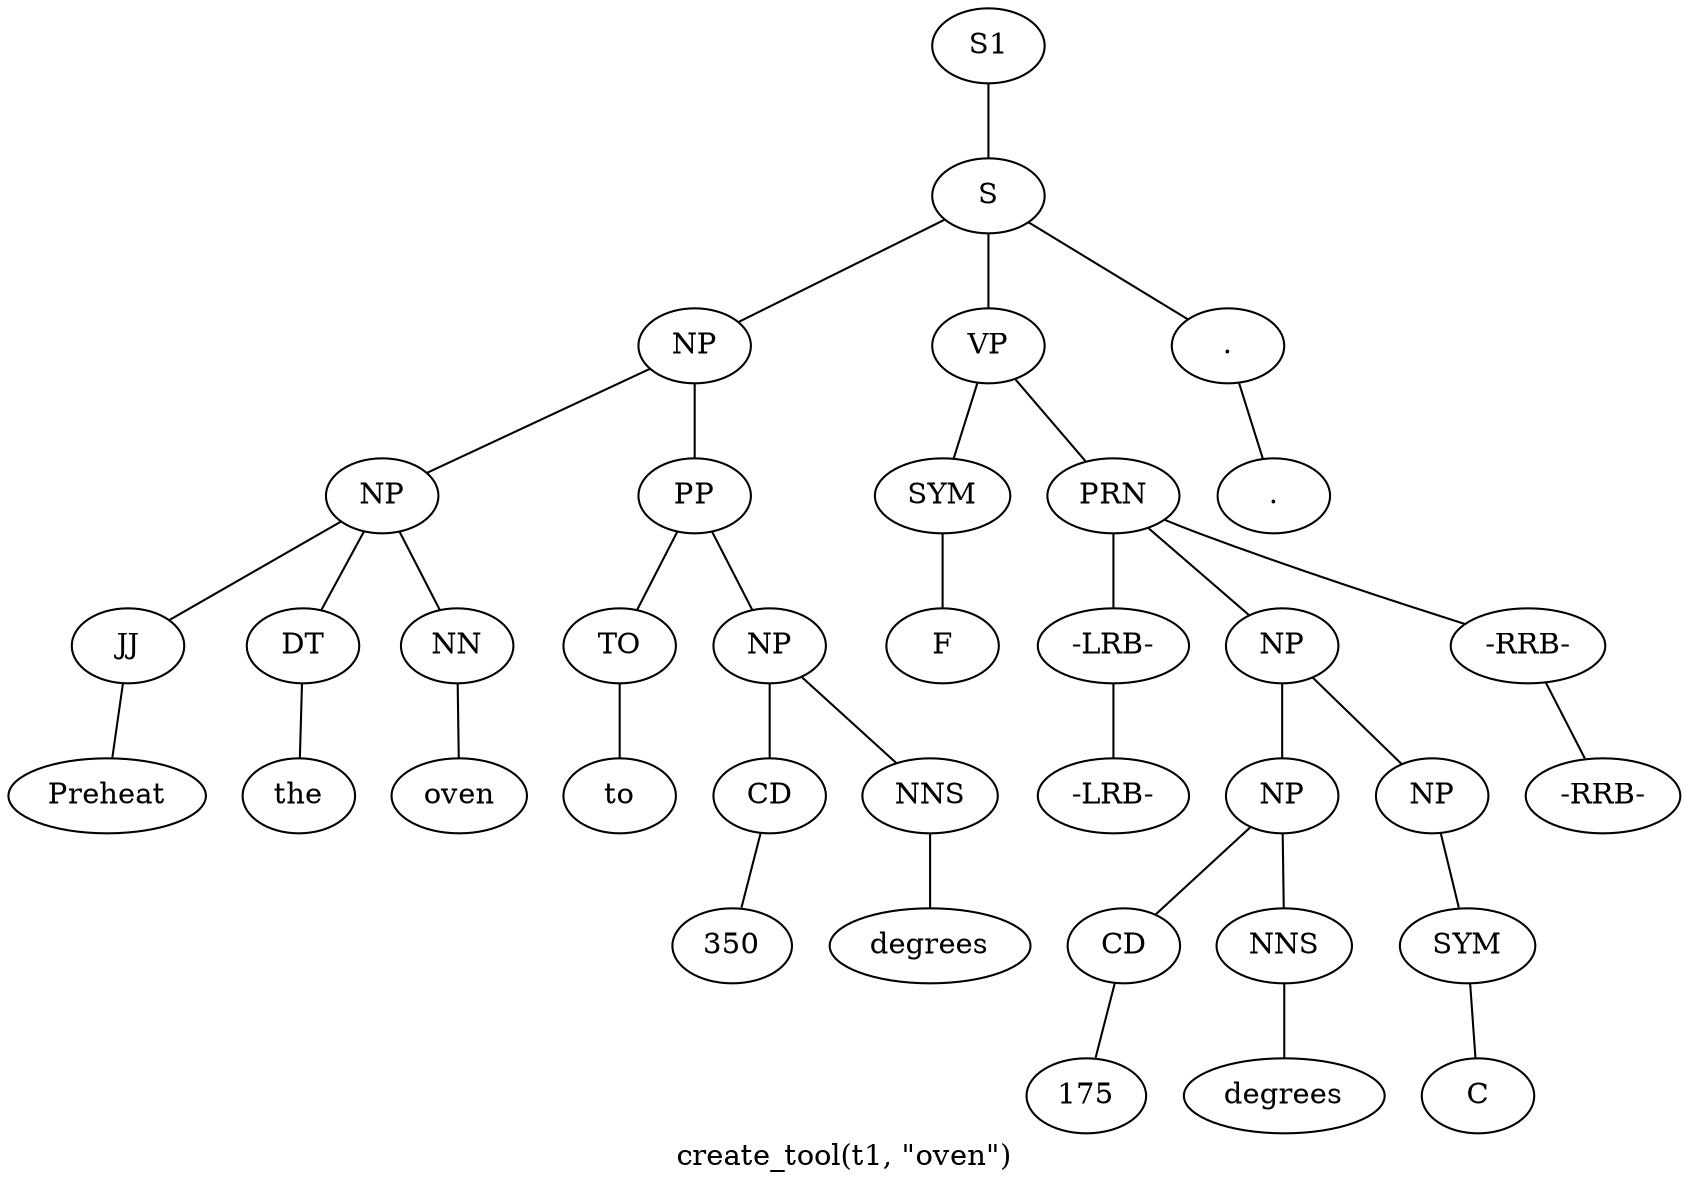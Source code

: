 graph SyntaxGraph {
	label = "create_tool(t1, \"oven\")";
	Node0 [label="S1"];
	Node1 [label="S"];
	Node2 [label="NP"];
	Node3 [label="NP"];
	Node4 [label="JJ"];
	Node5 [label="Preheat"];
	Node6 [label="DT"];
	Node7 [label="the"];
	Node8 [label="NN"];
	Node9 [label="oven"];
	Node10 [label="PP"];
	Node11 [label="TO"];
	Node12 [label="to"];
	Node13 [label="NP"];
	Node14 [label="CD"];
	Node15 [label="350"];
	Node16 [label="NNS"];
	Node17 [label="degrees"];
	Node18 [label="VP"];
	Node19 [label="SYM"];
	Node20 [label="F"];
	Node21 [label="PRN"];
	Node22 [label="-LRB-"];
	Node23 [label="-LRB-"];
	Node24 [label="NP"];
	Node25 [label="NP"];
	Node26 [label="CD"];
	Node27 [label="175"];
	Node28 [label="NNS"];
	Node29 [label="degrees"];
	Node30 [label="NP"];
	Node31 [label="SYM"];
	Node32 [label="C"];
	Node33 [label="-RRB-"];
	Node34 [label="-RRB-"];
	Node35 [label="."];
	Node36 [label="."];

	Node0 -- Node1;
	Node1 -- Node2;
	Node1 -- Node18;
	Node1 -- Node35;
	Node2 -- Node3;
	Node2 -- Node10;
	Node3 -- Node4;
	Node3 -- Node6;
	Node3 -- Node8;
	Node4 -- Node5;
	Node6 -- Node7;
	Node8 -- Node9;
	Node10 -- Node11;
	Node10 -- Node13;
	Node11 -- Node12;
	Node13 -- Node14;
	Node13 -- Node16;
	Node14 -- Node15;
	Node16 -- Node17;
	Node18 -- Node19;
	Node18 -- Node21;
	Node19 -- Node20;
	Node21 -- Node22;
	Node21 -- Node24;
	Node21 -- Node33;
	Node22 -- Node23;
	Node24 -- Node25;
	Node24 -- Node30;
	Node25 -- Node26;
	Node25 -- Node28;
	Node26 -- Node27;
	Node28 -- Node29;
	Node30 -- Node31;
	Node31 -- Node32;
	Node33 -- Node34;
	Node35 -- Node36;
}